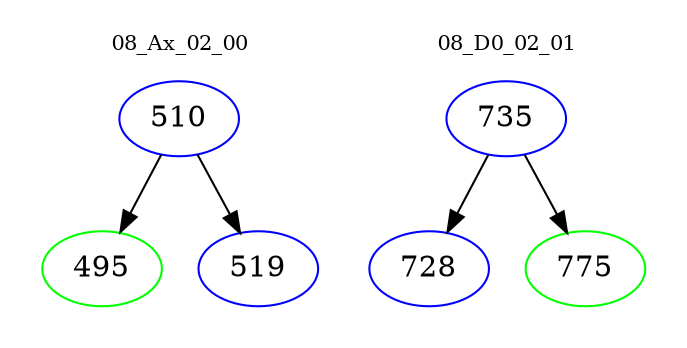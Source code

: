 digraph{
subgraph cluster_0 {
color = white
label = "08_Ax_02_00";
fontsize=10;
T0_510 [label="510", color="blue"]
T0_510 -> T0_495 [color="black"]
T0_495 [label="495", color="green"]
T0_510 -> T0_519 [color="black"]
T0_519 [label="519", color="blue"]
}
subgraph cluster_1 {
color = white
label = "08_D0_02_01";
fontsize=10;
T1_735 [label="735", color="blue"]
T1_735 -> T1_728 [color="black"]
T1_728 [label="728", color="blue"]
T1_735 -> T1_775 [color="black"]
T1_775 [label="775", color="green"]
}
}
